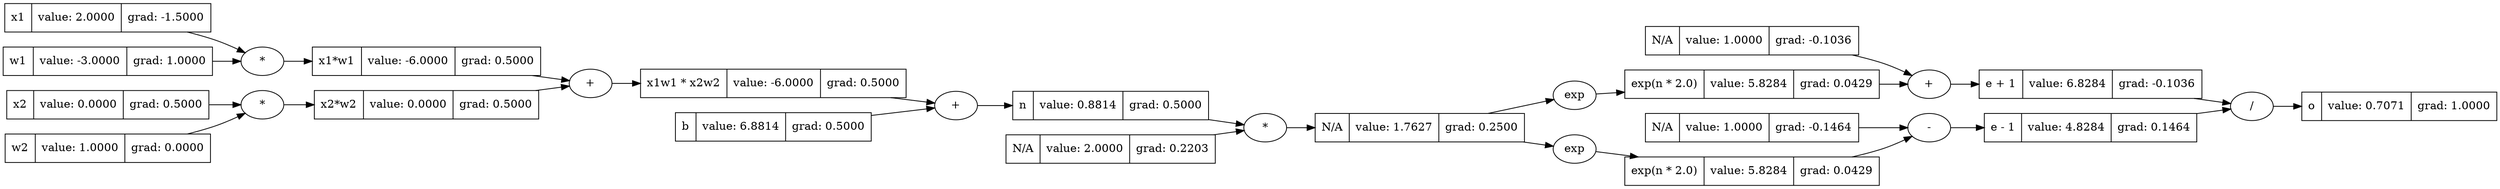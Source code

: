 digraph {
graph [rankdir=LR]
  "93985504050048" [label="{o | value: 0.7071 | grad: 1.0000 }" shape=record]
  "93985504050048/" [label="/"]
  "93985504050048/" -> "93985504050048"
  "93985504051344" -> "93985504050048/"
  "93985504051536" -> "93985504050048/"
  "93985504051344" [label="{e - 1 | value: 4.8284 | grad: 0.1464 }" shape=record]
  "93985504051344-" [label="-"]
  "93985504051344-" -> "93985504051344"
  "93985504050272" -> "93985504051344-"
  "93985504050432" -> "93985504051344-"
  "93985504050272" [label="{exp(n * 2.0) | value: 5.8284 | grad: 0.0429 }" shape=record]
  "93985504050272exp" [label="exp"]
  "93985504050272exp" -> "93985504050272"
  "93985504049104" -> "93985504050272exp"
  "93985504049104" [label="{N/A | value: 1.7627 | grad: 0.2500 }" shape=record]
  "93985504049104*" [label="*"]
  "93985504049104*" -> "93985504049104"
  "93985504049328" -> "93985504049104*"
  "93985504049488" -> "93985504049104*"
  "93985504049328" [label="{n | value: 0.8814 | grad: 0.5000 }" shape=record]
  "93985504049328+" [label="+"]
  "93985504049328+" -> "93985504049328"
  "93985504048528" -> "93985504049328+"
  "93985504048688" -> "93985504049328+"
  "93985504048528" [label="{x1w1 * x2w2 | value: -6.0000 | grad: 0.5000 }" shape=record]
  "93985504048528+" [label="+"]
  "93985504048528+" -> "93985504048528"
  "93985504047904" -> "93985504048528+"
  "93985504048096" -> "93985504048528+"
  "93985504047904" [label="{x1*w1 | value: -6.0000 | grad: 0.5000 }" shape=record]
  "93985504047904*" [label="*"]
  "93985504047904*" -> "93985504047904"
  "93985504046848" -> "93985504047904*"
  "93985504047008" -> "93985504047904*"
  "93985504046848" [label="{x1 | value: 2.0000 | grad: -1.5000 }" shape=record]
  "93985504047008" [label="{w1 | value: -3.0000 | grad: 1.0000 }" shape=record]
  "93985504048096" [label="{x2*w2 | value: 0.0000 | grad: 0.5000 }" shape=record]
  "93985504048096*" [label="*"]
  "93985504048096*" -> "93985504048096"
  "93985504047360" -> "93985504048096*"
  "93985504047520" -> "93985504048096*"
  "93985504047360" [label="{x2 | value: 0.0000 | grad: 0.5000 }" shape=record]
  "93985504047520" [label="{w2 | value: 1.0000 | grad: 0.0000 }" shape=record]
  "93985504048688" [label="{b | value: 6.8814 | grad: 0.5000 }" shape=record]
  "93985504049488" [label="{N/A | value: 2.0000 | grad: 0.2203 }" shape=record]
  "93985504050432" [label="{N/A | value: 1.0000 | grad: -0.1464 }" shape=record]
  "93985504051536" [label="{e + 1 | value: 6.8284 | grad: -0.1036 }" shape=record]
  "93985504051536+" [label="+"]
  "93985504051536+" -> "93985504051536"
  "93985504050784" -> "93985504051536+"
  "93985504050944" -> "93985504051536+"
  "93985504050784" [label="{exp(n * 2.0) | value: 5.8284 | grad: 0.0429 }" shape=record]
  "93985504050784exp" [label="exp"]
  "93985504050784exp" -> "93985504050784"
  "93985504049104" -> "93985504050784exp"
  "93985504050944" [label="{N/A | value: 1.0000 | grad: -0.1036 }" shape=record]
}
